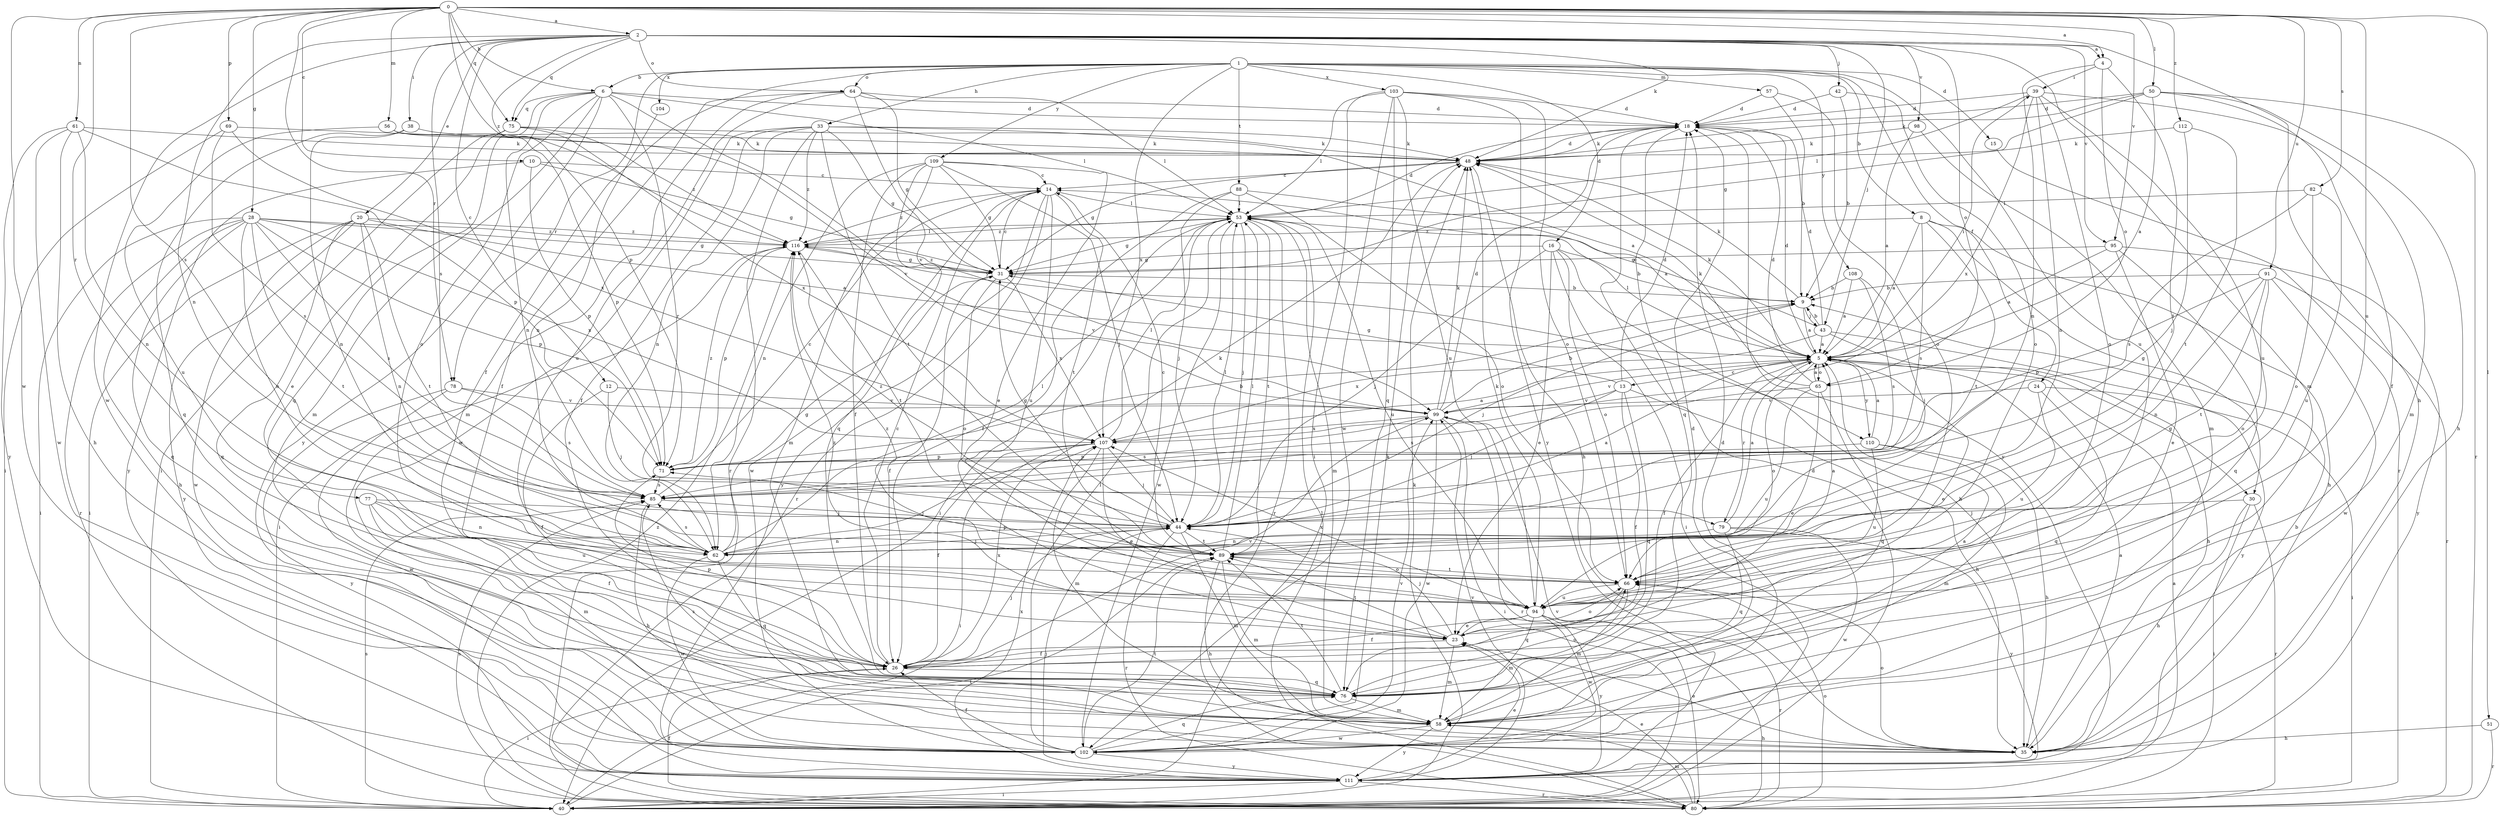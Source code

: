 strict digraph  {
0;
1;
2;
4;
5;
6;
8;
9;
10;
12;
13;
14;
15;
16;
18;
20;
23;
24;
26;
28;
30;
31;
33;
35;
38;
39;
40;
42;
43;
44;
48;
50;
51;
53;
56;
57;
58;
61;
62;
64;
65;
66;
69;
71;
75;
76;
77;
78;
79;
80;
82;
85;
88;
89;
91;
94;
95;
98;
99;
102;
103;
104;
107;
108;
109;
110;
111;
112;
116;
0 -> 2  [label=a];
0 -> 4  [label=a];
0 -> 6  [label=b];
0 -> 10  [label=c];
0 -> 28  [label=g];
0 -> 50  [label=l];
0 -> 51  [label=l];
0 -> 56  [label=m];
0 -> 61  [label=n];
0 -> 69  [label=p];
0 -> 75  [label=q];
0 -> 77  [label=r];
0 -> 78  [label=r];
0 -> 82  [label=s];
0 -> 85  [label=s];
0 -> 91  [label=u];
0 -> 94  [label=u];
0 -> 95  [label=v];
0 -> 102  [label=w];
0 -> 112  [label=z];
0 -> 116  [label=z];
1 -> 6  [label=b];
1 -> 8  [label=b];
1 -> 15  [label=d];
1 -> 16  [label=d];
1 -> 24  [label=f];
1 -> 26  [label=f];
1 -> 33  [label=h];
1 -> 57  [label=m];
1 -> 64  [label=o];
1 -> 78  [label=r];
1 -> 88  [label=t];
1 -> 94  [label=u];
1 -> 103  [label=x];
1 -> 104  [label=x];
1 -> 107  [label=x];
1 -> 108  [label=y];
1 -> 109  [label=y];
2 -> 4  [label=a];
2 -> 12  [label=c];
2 -> 20  [label=e];
2 -> 35  [label=h];
2 -> 38  [label=i];
2 -> 42  [label=j];
2 -> 43  [label=j];
2 -> 48  [label=k];
2 -> 58  [label=m];
2 -> 62  [label=n];
2 -> 64  [label=o];
2 -> 65  [label=o];
2 -> 71  [label=p];
2 -> 75  [label=q];
2 -> 85  [label=s];
2 -> 95  [label=v];
2 -> 98  [label=v];
2 -> 102  [label=w];
4 -> 39  [label=i];
4 -> 62  [label=n];
4 -> 65  [label=o];
4 -> 89  [label=t];
5 -> 13  [label=c];
5 -> 18  [label=d];
5 -> 23  [label=e];
5 -> 26  [label=f];
5 -> 30  [label=g];
5 -> 39  [label=i];
5 -> 48  [label=k];
5 -> 53  [label=l];
5 -> 65  [label=o];
5 -> 66  [label=o];
5 -> 79  [label=r];
5 -> 99  [label=v];
5 -> 110  [label=y];
6 -> 18  [label=d];
6 -> 53  [label=l];
6 -> 58  [label=m];
6 -> 62  [label=n];
6 -> 66  [label=o];
6 -> 75  [label=q];
6 -> 76  [label=q];
6 -> 79  [label=r];
6 -> 110  [label=y];
6 -> 111  [label=y];
8 -> 5  [label=a];
8 -> 30  [label=g];
8 -> 35  [label=h];
8 -> 85  [label=s];
8 -> 89  [label=t];
8 -> 116  [label=z];
9 -> 5  [label=a];
9 -> 43  [label=j];
9 -> 44  [label=j];
9 -> 48  [label=k];
10 -> 14  [label=c];
10 -> 31  [label=g];
10 -> 71  [label=p];
10 -> 111  [label=y];
12 -> 26  [label=f];
12 -> 44  [label=j];
12 -> 99  [label=v];
13 -> 18  [label=d];
13 -> 26  [label=f];
13 -> 31  [label=g];
13 -> 35  [label=h];
13 -> 44  [label=j];
13 -> 76  [label=q];
13 -> 99  [label=v];
14 -> 53  [label=l];
14 -> 80  [label=r];
14 -> 89  [label=t];
14 -> 94  [label=u];
14 -> 102  [label=w];
14 -> 111  [label=y];
14 -> 116  [label=z];
15 -> 80  [label=r];
16 -> 9  [label=b];
16 -> 23  [label=e];
16 -> 31  [label=g];
16 -> 35  [label=h];
16 -> 40  [label=i];
16 -> 44  [label=j];
16 -> 66  [label=o];
18 -> 48  [label=k];
18 -> 76  [label=q];
18 -> 111  [label=y];
20 -> 5  [label=a];
20 -> 40  [label=i];
20 -> 62  [label=n];
20 -> 76  [label=q];
20 -> 89  [label=t];
20 -> 102  [label=w];
20 -> 111  [label=y];
20 -> 116  [label=z];
23 -> 26  [label=f];
23 -> 44  [label=j];
23 -> 58  [label=m];
23 -> 66  [label=o];
23 -> 89  [label=t];
23 -> 116  [label=z];
24 -> 40  [label=i];
24 -> 76  [label=q];
24 -> 94  [label=u];
24 -> 99  [label=v];
26 -> 14  [label=c];
26 -> 40  [label=i];
26 -> 44  [label=j];
26 -> 71  [label=p];
26 -> 76  [label=q];
26 -> 99  [label=v];
26 -> 107  [label=x];
28 -> 31  [label=g];
28 -> 35  [label=h];
28 -> 40  [label=i];
28 -> 62  [label=n];
28 -> 71  [label=p];
28 -> 76  [label=q];
28 -> 80  [label=r];
28 -> 85  [label=s];
28 -> 89  [label=t];
28 -> 107  [label=x];
28 -> 116  [label=z];
30 -> 35  [label=h];
30 -> 40  [label=i];
30 -> 44  [label=j];
30 -> 80  [label=r];
31 -> 9  [label=b];
31 -> 14  [label=c];
31 -> 26  [label=f];
31 -> 66  [label=o];
31 -> 107  [label=x];
31 -> 116  [label=z];
33 -> 5  [label=a];
33 -> 26  [label=f];
33 -> 31  [label=g];
33 -> 48  [label=k];
33 -> 62  [label=n];
33 -> 80  [label=r];
33 -> 89  [label=t];
33 -> 102  [label=w];
33 -> 116  [label=z];
35 -> 5  [label=a];
35 -> 9  [label=b];
35 -> 23  [label=e];
35 -> 66  [label=o];
38 -> 48  [label=k];
38 -> 62  [label=n];
38 -> 76  [label=q];
39 -> 18  [label=d];
39 -> 53  [label=l];
39 -> 58  [label=m];
39 -> 62  [label=n];
39 -> 66  [label=o];
39 -> 94  [label=u];
39 -> 107  [label=x];
40 -> 5  [label=a];
40 -> 18  [label=d];
40 -> 48  [label=k];
40 -> 85  [label=s];
40 -> 89  [label=t];
42 -> 9  [label=b];
42 -> 18  [label=d];
42 -> 66  [label=o];
43 -> 5  [label=a];
43 -> 9  [label=b];
43 -> 14  [label=c];
43 -> 18  [label=d];
43 -> 35  [label=h];
43 -> 107  [label=x];
43 -> 111  [label=y];
44 -> 5  [label=a];
44 -> 31  [label=g];
44 -> 53  [label=l];
44 -> 58  [label=m];
44 -> 62  [label=n];
44 -> 80  [label=r];
44 -> 89  [label=t];
44 -> 116  [label=z];
48 -> 14  [label=c];
48 -> 18  [label=d];
48 -> 31  [label=g];
48 -> 35  [label=h];
50 -> 5  [label=a];
50 -> 18  [label=d];
50 -> 26  [label=f];
50 -> 31  [label=g];
50 -> 35  [label=h];
50 -> 48  [label=k];
50 -> 80  [label=r];
51 -> 35  [label=h];
51 -> 80  [label=r];
53 -> 18  [label=d];
53 -> 31  [label=g];
53 -> 40  [label=i];
53 -> 44  [label=j];
53 -> 58  [label=m];
53 -> 80  [label=r];
53 -> 89  [label=t];
53 -> 94  [label=u];
53 -> 102  [label=w];
53 -> 116  [label=z];
56 -> 48  [label=k];
56 -> 71  [label=p];
56 -> 94  [label=u];
56 -> 99  [label=v];
57 -> 9  [label=b];
57 -> 18  [label=d];
57 -> 66  [label=o];
58 -> 5  [label=a];
58 -> 18  [label=d];
58 -> 35  [label=h];
58 -> 85  [label=s];
58 -> 102  [label=w];
58 -> 111  [label=y];
61 -> 35  [label=h];
61 -> 48  [label=k];
61 -> 62  [label=n];
61 -> 71  [label=p];
61 -> 102  [label=w];
61 -> 111  [label=y];
62 -> 31  [label=g];
62 -> 44  [label=j];
62 -> 48  [label=k];
62 -> 53  [label=l];
62 -> 76  [label=q];
62 -> 85  [label=s];
62 -> 102  [label=w];
64 -> 18  [label=d];
64 -> 26  [label=f];
64 -> 31  [label=g];
64 -> 53  [label=l];
64 -> 58  [label=m];
64 -> 94  [label=u];
64 -> 99  [label=v];
65 -> 5  [label=a];
65 -> 18  [label=d];
65 -> 23  [label=e];
65 -> 48  [label=k];
65 -> 76  [label=q];
65 -> 85  [label=s];
65 -> 94  [label=u];
66 -> 5  [label=a];
66 -> 58  [label=m];
66 -> 71  [label=p];
66 -> 76  [label=q];
66 -> 89  [label=t];
66 -> 94  [label=u];
69 -> 40  [label=i];
69 -> 48  [label=k];
69 -> 85  [label=s];
69 -> 107  [label=x];
71 -> 9  [label=b];
71 -> 85  [label=s];
71 -> 116  [label=z];
75 -> 23  [label=e];
75 -> 40  [label=i];
75 -> 48  [label=k];
75 -> 107  [label=x];
75 -> 116  [label=z];
76 -> 58  [label=m];
76 -> 66  [label=o];
76 -> 89  [label=t];
77 -> 26  [label=f];
77 -> 44  [label=j];
77 -> 58  [label=m];
77 -> 62  [label=n];
77 -> 94  [label=u];
78 -> 85  [label=s];
78 -> 99  [label=v];
78 -> 102  [label=w];
78 -> 111  [label=y];
79 -> 5  [label=a];
79 -> 62  [label=n];
79 -> 76  [label=q];
79 -> 102  [label=w];
79 -> 111  [label=y];
80 -> 23  [label=e];
80 -> 26  [label=f];
80 -> 53  [label=l];
80 -> 58  [label=m];
80 -> 66  [label=o];
80 -> 85  [label=s];
80 -> 99  [label=v];
80 -> 116  [label=z];
82 -> 53  [label=l];
82 -> 66  [label=o];
82 -> 85  [label=s];
82 -> 94  [label=u];
85 -> 14  [label=c];
85 -> 35  [label=h];
85 -> 44  [label=j];
88 -> 5  [label=a];
88 -> 26  [label=f];
88 -> 44  [label=j];
88 -> 53  [label=l];
88 -> 66  [label=o];
89 -> 14  [label=c];
89 -> 35  [label=h];
89 -> 53  [label=l];
89 -> 58  [label=m];
89 -> 66  [label=o];
91 -> 9  [label=b];
91 -> 62  [label=n];
91 -> 66  [label=o];
91 -> 71  [label=p];
91 -> 80  [label=r];
91 -> 89  [label=t];
91 -> 102  [label=w];
94 -> 23  [label=e];
94 -> 26  [label=f];
94 -> 48  [label=k];
94 -> 58  [label=m];
94 -> 80  [label=r];
94 -> 102  [label=w];
94 -> 107  [label=x];
94 -> 111  [label=y];
94 -> 116  [label=z];
95 -> 5  [label=a];
95 -> 23  [label=e];
95 -> 31  [label=g];
95 -> 76  [label=q];
95 -> 111  [label=y];
98 -> 5  [label=a];
98 -> 48  [label=k];
98 -> 58  [label=m];
99 -> 9  [label=b];
99 -> 18  [label=d];
99 -> 40  [label=i];
99 -> 48  [label=k];
99 -> 80  [label=r];
99 -> 85  [label=s];
99 -> 102  [label=w];
99 -> 107  [label=x];
102 -> 18  [label=d];
102 -> 26  [label=f];
102 -> 48  [label=k];
102 -> 53  [label=l];
102 -> 76  [label=q];
102 -> 89  [label=t];
102 -> 99  [label=v];
102 -> 111  [label=y];
103 -> 18  [label=d];
103 -> 40  [label=i];
103 -> 53  [label=l];
103 -> 66  [label=o];
103 -> 76  [label=q];
103 -> 94  [label=u];
103 -> 102  [label=w];
103 -> 111  [label=y];
104 -> 62  [label=n];
107 -> 5  [label=a];
107 -> 23  [label=e];
107 -> 26  [label=f];
107 -> 40  [label=i];
107 -> 44  [label=j];
107 -> 53  [label=l];
107 -> 58  [label=m];
107 -> 71  [label=p];
108 -> 5  [label=a];
108 -> 9  [label=b];
108 -> 44  [label=j];
108 -> 85  [label=s];
109 -> 14  [label=c];
109 -> 23  [label=e];
109 -> 26  [label=f];
109 -> 31  [label=g];
109 -> 44  [label=j];
109 -> 58  [label=m];
109 -> 62  [label=n];
109 -> 76  [label=q];
110 -> 5  [label=a];
110 -> 35  [label=h];
110 -> 58  [label=m];
110 -> 71  [label=p];
110 -> 94  [label=u];
111 -> 23  [label=e];
111 -> 40  [label=i];
111 -> 44  [label=j];
111 -> 80  [label=r];
111 -> 99  [label=v];
111 -> 107  [label=x];
112 -> 44  [label=j];
112 -> 48  [label=k];
112 -> 89  [label=t];
116 -> 31  [label=g];
116 -> 40  [label=i];
116 -> 53  [label=l];
116 -> 71  [label=p];
116 -> 89  [label=t];
116 -> 99  [label=v];
}
